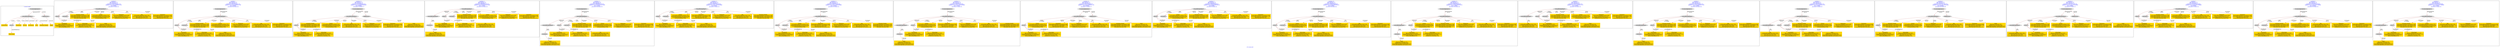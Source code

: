 digraph n0 {
fontcolor="blue"
remincross="true"
label="s22-s-moca.xml"
subgraph cluster_0 {
label="1-correct model"
n2[style="filled",color="white",fillcolor="lightgray",label="CulturalHeritageObject1"];
n3[shape="plaintext",style="filled",fillcolor="gold",label="creationDate"];
n4[style="filled",color="white",fillcolor="lightgray",label="Person1"];
n5[shape="plaintext",style="filled",fillcolor="gold",label="Dimensions"];
n6[shape="plaintext",style="filled",fillcolor="gold",label="Process"];
n7[shape="plaintext",style="filled",fillcolor="gold",label="Provenance"];
n8[shape="plaintext",style="filled",fillcolor="gold",label="title"];
n9[shape="plaintext",style="filled",fillcolor="gold",label="Assension_Number"];
n10[shape="plaintext",style="filled",fillcolor="gold",label="Artist_Name"];
n11[style="filled",color="white",fillcolor="lightgray",label="EuropeanaAggregation1"];
n12[style="filled",color="white",fillcolor="lightgray",label="WebResource1"];
n13[shape="plaintext",style="filled",fillcolor="gold",label="image"];
}
subgraph cluster_1 {
label="candidate 0\nlink coherence:1.0\nnode coherence:1.0\nconfidence:0.6262750498412126\nmapping score:0.6462583499470709\ncost:9.99998\n-precision:0.6-recall:0.55"
n15[style="filled",color="white",fillcolor="lightgray",label="CulturalHeritageObject1"];
n16[style="filled",color="white",fillcolor="lightgray",label="Person1"];
n17[style="filled",color="white",fillcolor="lightgray",label="Document1"];
n18[shape="plaintext",style="filled",fillcolor="gold",label="Assension_Number\n[CulturalHeritageObject,provenance,0.599]\n[CulturalHeritageObject,rightsHolder,0.282]\n[CulturalHeritageObject,description,0.061]\n[Document,classLink,0.058]"];
n19[shape="plaintext",style="filled",fillcolor="gold",label="image\n[Document,classLink,0.44]\n[WebResource,classLink,0.428]\n[CulturalHeritageObject,rightsHolder,0.077]\n[CulturalHeritageObject,provenance,0.055]"];
n20[shape="plaintext",style="filled",fillcolor="gold",label="Process\n[CulturalHeritageObject,medium,0.92]\n[CulturalHeritageObject,description,0.048]\n[CulturalHeritageObject,extent,0.023]\n[Concept,prefLabel,0.009]"];
n21[shape="plaintext",style="filled",fillcolor="gold",label="creationDate\n[Person,dateOfDeath,0.816]\n[CulturalHeritageObject,provenance,0.117]\n[CulturalHeritageObject,created,0.057]\n[Person,dateOfBirth,0.01]"];
n22[shape="plaintext",style="filled",fillcolor="gold",label="Artist_Name\n[Person,nameOfThePerson,0.407]\n[CulturalHeritageObject,provenance,0.321]\n[Document,classLink,0.169]\n[WebResource,classLink,0.102]"];
n23[shape="plaintext",style="filled",fillcolor="gold",label="Dimensions\n[CulturalHeritageObject,extent,0.938]\n[Person,nameOfThePerson,0.047]\n[CulturalHeritageObject,description,0.011]\n[WebResource,classLink,0.004]"];
n24[shape="plaintext",style="filled",fillcolor="gold",label="title\n[CulturalHeritageObject,title,0.334]\n[CulturalHeritageObject,description,0.304]\n[Document,classLink,0.203]\n[CulturalHeritageObject,provenance,0.158]"];
n25[shape="plaintext",style="filled",fillcolor="gold",label="Provenance\n[CulturalHeritageObject,provenance,0.556]\n[CulturalHeritageObject,rightsHolder,0.306]\n[Document,classLink,0.087]\n[CulturalHeritageObject,description,0.05]"];
}
subgraph cluster_2 {
label="candidate 1\nlink coherence:1.0\nnode coherence:1.0\nconfidence:0.6262750498412126\nmapping score:0.6462583499470709\ncost:10.99998\n-precision:0.64-recall:0.64"
n27[style="filled",color="white",fillcolor="lightgray",label="CulturalHeritageObject1"];
n28[style="filled",color="white",fillcolor="lightgray",label="Person1"];
n29[style="filled",color="white",fillcolor="lightgray",label="Document1"];
n30[style="filled",color="white",fillcolor="lightgray",label="EuropeanaAggregation1"];
n31[shape="plaintext",style="filled",fillcolor="gold",label="Assension_Number\n[CulturalHeritageObject,provenance,0.599]\n[CulturalHeritageObject,rightsHolder,0.282]\n[CulturalHeritageObject,description,0.061]\n[Document,classLink,0.058]"];
n32[shape="plaintext",style="filled",fillcolor="gold",label="image\n[Document,classLink,0.44]\n[WebResource,classLink,0.428]\n[CulturalHeritageObject,rightsHolder,0.077]\n[CulturalHeritageObject,provenance,0.055]"];
n33[shape="plaintext",style="filled",fillcolor="gold",label="Process\n[CulturalHeritageObject,medium,0.92]\n[CulturalHeritageObject,description,0.048]\n[CulturalHeritageObject,extent,0.023]\n[Concept,prefLabel,0.009]"];
n34[shape="plaintext",style="filled",fillcolor="gold",label="creationDate\n[Person,dateOfDeath,0.816]\n[CulturalHeritageObject,provenance,0.117]\n[CulturalHeritageObject,created,0.057]\n[Person,dateOfBirth,0.01]"];
n35[shape="plaintext",style="filled",fillcolor="gold",label="Artist_Name\n[Person,nameOfThePerson,0.407]\n[CulturalHeritageObject,provenance,0.321]\n[Document,classLink,0.169]\n[WebResource,classLink,0.102]"];
n36[shape="plaintext",style="filled",fillcolor="gold",label="Dimensions\n[CulturalHeritageObject,extent,0.938]\n[Person,nameOfThePerson,0.047]\n[CulturalHeritageObject,description,0.011]\n[WebResource,classLink,0.004]"];
n37[shape="plaintext",style="filled",fillcolor="gold",label="title\n[CulturalHeritageObject,title,0.334]\n[CulturalHeritageObject,description,0.304]\n[Document,classLink,0.203]\n[CulturalHeritageObject,provenance,0.158]"];
n38[shape="plaintext",style="filled",fillcolor="gold",label="Provenance\n[CulturalHeritageObject,provenance,0.556]\n[CulturalHeritageObject,rightsHolder,0.306]\n[Document,classLink,0.087]\n[CulturalHeritageObject,description,0.05]"];
}
subgraph cluster_3 {
label="candidate 10\nlink coherence:1.0\nnode coherence:1.0\nconfidence:0.6210296359525762\nmapping score:0.6445098786508587\ncost:10.99998\n-precision:0.73-recall:0.73"
n40[style="filled",color="white",fillcolor="lightgray",label="CulturalHeritageObject1"];
n41[style="filled",color="white",fillcolor="lightgray",label="Person1"];
n42[style="filled",color="white",fillcolor="lightgray",label="EuropeanaAggregation1"];
n43[style="filled",color="white",fillcolor="lightgray",label="WebResource1"];
n44[shape="plaintext",style="filled",fillcolor="gold",label="Assension_Number\n[CulturalHeritageObject,provenance,0.599]\n[CulturalHeritageObject,rightsHolder,0.282]\n[CulturalHeritageObject,description,0.061]\n[Document,classLink,0.058]"];
n45[shape="plaintext",style="filled",fillcolor="gold",label="Process\n[CulturalHeritageObject,medium,0.92]\n[CulturalHeritageObject,description,0.048]\n[CulturalHeritageObject,extent,0.023]\n[Concept,prefLabel,0.009]"];
n46[shape="plaintext",style="filled",fillcolor="gold",label="image\n[Document,classLink,0.44]\n[WebResource,classLink,0.428]\n[CulturalHeritageObject,rightsHolder,0.077]\n[CulturalHeritageObject,provenance,0.055]"];
n47[shape="plaintext",style="filled",fillcolor="gold",label="creationDate\n[Person,dateOfDeath,0.816]\n[CulturalHeritageObject,provenance,0.117]\n[CulturalHeritageObject,created,0.057]\n[Person,dateOfBirth,0.01]"];
n48[shape="plaintext",style="filled",fillcolor="gold",label="Artist_Name\n[Person,nameOfThePerson,0.407]\n[CulturalHeritageObject,provenance,0.321]\n[Document,classLink,0.169]\n[WebResource,classLink,0.102]"];
n49[shape="plaintext",style="filled",fillcolor="gold",label="title\n[CulturalHeritageObject,title,0.334]\n[CulturalHeritageObject,description,0.304]\n[Document,classLink,0.203]\n[CulturalHeritageObject,provenance,0.158]"];
n50[shape="plaintext",style="filled",fillcolor="gold",label="Dimensions\n[CulturalHeritageObject,extent,0.938]\n[Person,nameOfThePerson,0.047]\n[CulturalHeritageObject,description,0.011]\n[WebResource,classLink,0.004]"];
n51[shape="plaintext",style="filled",fillcolor="gold",label="Provenance\n[CulturalHeritageObject,provenance,0.556]\n[CulturalHeritageObject,rightsHolder,0.306]\n[Document,classLink,0.087]\n[CulturalHeritageObject,description,0.05]"];
}
subgraph cluster_4 {
label="candidate 11\nlink coherence:1.0\nnode coherence:1.0\nconfidence:0.6099289610729178\nmapping score:0.6199763203576393\ncost:11.99998\n-precision:0.42-recall:0.45"
n53[style="filled",color="white",fillcolor="lightgray",label="CulturalHeritageObject1"];
n54[style="filled",color="white",fillcolor="lightgray",label="CulturalHeritageObject2"];
n55[style="filled",color="white",fillcolor="lightgray",label="Person1"];
n56[style="filled",color="white",fillcolor="lightgray",label="Document1"];
n57[style="filled",color="white",fillcolor="lightgray",label="Document2"];
n58[shape="plaintext",style="filled",fillcolor="gold",label="Assension_Number\n[CulturalHeritageObject,provenance,0.599]\n[CulturalHeritageObject,rightsHolder,0.282]\n[CulturalHeritageObject,description,0.061]\n[Document,classLink,0.058]"];
n59[shape="plaintext",style="filled",fillcolor="gold",label="title\n[CulturalHeritageObject,title,0.334]\n[CulturalHeritageObject,description,0.304]\n[Document,classLink,0.203]\n[CulturalHeritageObject,provenance,0.158]"];
n60[shape="plaintext",style="filled",fillcolor="gold",label="Process\n[CulturalHeritageObject,medium,0.92]\n[CulturalHeritageObject,description,0.048]\n[CulturalHeritageObject,extent,0.023]\n[Concept,prefLabel,0.009]"];
n61[shape="plaintext",style="filled",fillcolor="gold",label="creationDate\n[Person,dateOfDeath,0.816]\n[CulturalHeritageObject,provenance,0.117]\n[CulturalHeritageObject,created,0.057]\n[Person,dateOfBirth,0.01]"];
n62[shape="plaintext",style="filled",fillcolor="gold",label="Artist_Name\n[Person,nameOfThePerson,0.407]\n[CulturalHeritageObject,provenance,0.321]\n[Document,classLink,0.169]\n[WebResource,classLink,0.102]"];
n63[shape="plaintext",style="filled",fillcolor="gold",label="Dimensions\n[CulturalHeritageObject,extent,0.938]\n[Person,nameOfThePerson,0.047]\n[CulturalHeritageObject,description,0.011]\n[WebResource,classLink,0.004]"];
n64[shape="plaintext",style="filled",fillcolor="gold",label="image\n[Document,classLink,0.44]\n[WebResource,classLink,0.428]\n[CulturalHeritageObject,rightsHolder,0.077]\n[CulturalHeritageObject,provenance,0.055]"];
n65[shape="plaintext",style="filled",fillcolor="gold",label="Provenance\n[CulturalHeritageObject,provenance,0.556]\n[CulturalHeritageObject,rightsHolder,0.306]\n[Document,classLink,0.087]\n[CulturalHeritageObject,description,0.05]"];
}
subgraph cluster_5 {
label="candidate 12\nlink coherence:1.0\nnode coherence:1.0\nconfidence:0.6099289610729178\nmapping score:0.6199763203576393\ncost:12.99998\n-precision:0.46-recall:0.55"
n67[style="filled",color="white",fillcolor="lightgray",label="CulturalHeritageObject1"];
n68[style="filled",color="white",fillcolor="lightgray",label="CulturalHeritageObject2"];
n69[style="filled",color="white",fillcolor="lightgray",label="Person1"];
n70[style="filled",color="white",fillcolor="lightgray",label="Document1"];
n71[style="filled",color="white",fillcolor="lightgray",label="Document2"];
n72[style="filled",color="white",fillcolor="lightgray",label="EuropeanaAggregation1"];
n73[shape="plaintext",style="filled",fillcolor="gold",label="Assension_Number\n[CulturalHeritageObject,provenance,0.599]\n[CulturalHeritageObject,rightsHolder,0.282]\n[CulturalHeritageObject,description,0.061]\n[Document,classLink,0.058]"];
n74[shape="plaintext",style="filled",fillcolor="gold",label="title\n[CulturalHeritageObject,title,0.334]\n[CulturalHeritageObject,description,0.304]\n[Document,classLink,0.203]\n[CulturalHeritageObject,provenance,0.158]"];
n75[shape="plaintext",style="filled",fillcolor="gold",label="Process\n[CulturalHeritageObject,medium,0.92]\n[CulturalHeritageObject,description,0.048]\n[CulturalHeritageObject,extent,0.023]\n[Concept,prefLabel,0.009]"];
n76[shape="plaintext",style="filled",fillcolor="gold",label="creationDate\n[Person,dateOfDeath,0.816]\n[CulturalHeritageObject,provenance,0.117]\n[CulturalHeritageObject,created,0.057]\n[Person,dateOfBirth,0.01]"];
n77[shape="plaintext",style="filled",fillcolor="gold",label="Artist_Name\n[Person,nameOfThePerson,0.407]\n[CulturalHeritageObject,provenance,0.321]\n[Document,classLink,0.169]\n[WebResource,classLink,0.102]"];
n78[shape="plaintext",style="filled",fillcolor="gold",label="Dimensions\n[CulturalHeritageObject,extent,0.938]\n[Person,nameOfThePerson,0.047]\n[CulturalHeritageObject,description,0.011]\n[WebResource,classLink,0.004]"];
n79[shape="plaintext",style="filled",fillcolor="gold",label="image\n[Document,classLink,0.44]\n[WebResource,classLink,0.428]\n[CulturalHeritageObject,rightsHolder,0.077]\n[CulturalHeritageObject,provenance,0.055]"];
n80[shape="plaintext",style="filled",fillcolor="gold",label="Provenance\n[CulturalHeritageObject,provenance,0.556]\n[CulturalHeritageObject,rightsHolder,0.306]\n[Document,classLink,0.087]\n[CulturalHeritageObject,description,0.05]"];
}
subgraph cluster_6 {
label="candidate 13\nlink coherence:1.0\nnode coherence:1.0\nconfidence:0.563037961937961\nmapping score:0.6251793206459869\ncost:9.99998\n-precision:0.5-recall:0.45"
n82[style="filled",color="white",fillcolor="lightgray",label="CulturalHeritageObject1"];
n83[style="filled",color="white",fillcolor="lightgray",label="Person1"];
n84[style="filled",color="white",fillcolor="lightgray",label="Document1"];
n85[shape="plaintext",style="filled",fillcolor="gold",label="image\n[Document,classLink,0.44]\n[WebResource,classLink,0.428]\n[CulturalHeritageObject,rightsHolder,0.077]\n[CulturalHeritageObject,provenance,0.055]"];
n86[shape="plaintext",style="filled",fillcolor="gold",label="Process\n[CulturalHeritageObject,medium,0.92]\n[CulturalHeritageObject,description,0.048]\n[CulturalHeritageObject,extent,0.023]\n[Concept,prefLabel,0.009]"];
n87[shape="plaintext",style="filled",fillcolor="gold",label="creationDate\n[Person,dateOfDeath,0.816]\n[CulturalHeritageObject,provenance,0.117]\n[CulturalHeritageObject,created,0.057]\n[Person,dateOfBirth,0.01]"];
n88[shape="plaintext",style="filled",fillcolor="gold",label="Artist_Name\n[Person,nameOfThePerson,0.407]\n[CulturalHeritageObject,provenance,0.321]\n[Document,classLink,0.169]\n[WebResource,classLink,0.102]"];
n89[shape="plaintext",style="filled",fillcolor="gold",label="Provenance\n[CulturalHeritageObject,provenance,0.556]\n[CulturalHeritageObject,rightsHolder,0.306]\n[Document,classLink,0.087]\n[CulturalHeritageObject,description,0.05]"];
n90[shape="plaintext",style="filled",fillcolor="gold",label="Dimensions\n[CulturalHeritageObject,extent,0.938]\n[Person,nameOfThePerson,0.047]\n[CulturalHeritageObject,description,0.011]\n[WebResource,classLink,0.004]"];
n91[shape="plaintext",style="filled",fillcolor="gold",label="title\n[CulturalHeritageObject,title,0.334]\n[CulturalHeritageObject,description,0.304]\n[Document,classLink,0.203]\n[CulturalHeritageObject,provenance,0.158]"];
n92[shape="plaintext",style="filled",fillcolor="gold",label="Assension_Number\n[CulturalHeritageObject,provenance,0.599]\n[CulturalHeritageObject,rightsHolder,0.282]\n[CulturalHeritageObject,description,0.061]\n[Document,classLink,0.058]"];
}
subgraph cluster_7 {
label="candidate 14\nlink coherence:1.0\nnode coherence:1.0\nconfidence:0.563037961937961\nmapping score:0.6251793206459869\ncost:10.99998\n-precision:0.55-recall:0.55"
n94[style="filled",color="white",fillcolor="lightgray",label="CulturalHeritageObject1"];
n95[style="filled",color="white",fillcolor="lightgray",label="Person1"];
n96[style="filled",color="white",fillcolor="lightgray",label="Document1"];
n97[style="filled",color="white",fillcolor="lightgray",label="EuropeanaAggregation1"];
n98[shape="plaintext",style="filled",fillcolor="gold",label="image\n[Document,classLink,0.44]\n[WebResource,classLink,0.428]\n[CulturalHeritageObject,rightsHolder,0.077]\n[CulturalHeritageObject,provenance,0.055]"];
n99[shape="plaintext",style="filled",fillcolor="gold",label="Process\n[CulturalHeritageObject,medium,0.92]\n[CulturalHeritageObject,description,0.048]\n[CulturalHeritageObject,extent,0.023]\n[Concept,prefLabel,0.009]"];
n100[shape="plaintext",style="filled",fillcolor="gold",label="creationDate\n[Person,dateOfDeath,0.816]\n[CulturalHeritageObject,provenance,0.117]\n[CulturalHeritageObject,created,0.057]\n[Person,dateOfBirth,0.01]"];
n101[shape="plaintext",style="filled",fillcolor="gold",label="Artist_Name\n[Person,nameOfThePerson,0.407]\n[CulturalHeritageObject,provenance,0.321]\n[Document,classLink,0.169]\n[WebResource,classLink,0.102]"];
n102[shape="plaintext",style="filled",fillcolor="gold",label="Provenance\n[CulturalHeritageObject,provenance,0.556]\n[CulturalHeritageObject,rightsHolder,0.306]\n[Document,classLink,0.087]\n[CulturalHeritageObject,description,0.05]"];
n103[shape="plaintext",style="filled",fillcolor="gold",label="Dimensions\n[CulturalHeritageObject,extent,0.938]\n[Person,nameOfThePerson,0.047]\n[CulturalHeritageObject,description,0.011]\n[WebResource,classLink,0.004]"];
n104[shape="plaintext",style="filled",fillcolor="gold",label="title\n[CulturalHeritageObject,title,0.334]\n[CulturalHeritageObject,description,0.304]\n[Document,classLink,0.203]\n[CulturalHeritageObject,provenance,0.158]"];
n105[shape="plaintext",style="filled",fillcolor="gold",label="Assension_Number\n[CulturalHeritageObject,provenance,0.599]\n[CulturalHeritageObject,rightsHolder,0.282]\n[CulturalHeritageObject,description,0.061]\n[Document,classLink,0.058]"];
}
subgraph cluster_8 {
label="candidate 15\nlink coherence:1.0\nnode coherence:1.0\nconfidence:0.563037961937961\nmapping score:0.6251793206459869\ncost:11.99998\n-precision:0.5-recall:0.55"
n107[style="filled",color="white",fillcolor="lightgray",label="CulturalHeritageObject1"];
n108[style="filled",color="white",fillcolor="lightgray",label="CulturalHeritageObject2"];
n109[style="filled",color="white",fillcolor="lightgray",label="Person1"];
n110[style="filled",color="white",fillcolor="lightgray",label="Document2"];
n111[style="filled",color="white",fillcolor="lightgray",label="EuropeanaAggregation1"];
n112[shape="plaintext",style="filled",fillcolor="gold",label="Process\n[CulturalHeritageObject,medium,0.92]\n[CulturalHeritageObject,description,0.048]\n[CulturalHeritageObject,extent,0.023]\n[Concept,prefLabel,0.009]"];
n113[shape="plaintext",style="filled",fillcolor="gold",label="creationDate\n[Person,dateOfDeath,0.816]\n[CulturalHeritageObject,provenance,0.117]\n[CulturalHeritageObject,created,0.057]\n[Person,dateOfBirth,0.01]"];
n114[shape="plaintext",style="filled",fillcolor="gold",label="Artist_Name\n[Person,nameOfThePerson,0.407]\n[CulturalHeritageObject,provenance,0.321]\n[Document,classLink,0.169]\n[WebResource,classLink,0.102]"];
n115[shape="plaintext",style="filled",fillcolor="gold",label="Provenance\n[CulturalHeritageObject,provenance,0.556]\n[CulturalHeritageObject,rightsHolder,0.306]\n[Document,classLink,0.087]\n[CulturalHeritageObject,description,0.05]"];
n116[shape="plaintext",style="filled",fillcolor="gold",label="Dimensions\n[CulturalHeritageObject,extent,0.938]\n[Person,nameOfThePerson,0.047]\n[CulturalHeritageObject,description,0.011]\n[WebResource,classLink,0.004]"];
n117[shape="plaintext",style="filled",fillcolor="gold",label="title\n[CulturalHeritageObject,title,0.334]\n[CulturalHeritageObject,description,0.304]\n[Document,classLink,0.203]\n[CulturalHeritageObject,provenance,0.158]"];
n118[shape="plaintext",style="filled",fillcolor="gold",label="image\n[Document,classLink,0.44]\n[WebResource,classLink,0.428]\n[CulturalHeritageObject,rightsHolder,0.077]\n[CulturalHeritageObject,provenance,0.055]"];
n119[shape="plaintext",style="filled",fillcolor="gold",label="Assension_Number\n[CulturalHeritageObject,provenance,0.599]\n[CulturalHeritageObject,rightsHolder,0.282]\n[CulturalHeritageObject,description,0.061]\n[Document,classLink,0.058]"];
}
subgraph cluster_9 {
label="candidate 16\nlink coherence:1.0\nnode coherence:1.0\nconfidence:0.5615372896565277\nmapping score:0.6246790965521759\ncost:10.99998\n-precision:0.73-recall:0.73"
n121[style="filled",color="white",fillcolor="lightgray",label="CulturalHeritageObject1"];
n122[style="filled",color="white",fillcolor="lightgray",label="Person1"];
n123[style="filled",color="white",fillcolor="lightgray",label="EuropeanaAggregation1"];
n124[style="filled",color="white",fillcolor="lightgray",label="WebResource1"];
n125[shape="plaintext",style="filled",fillcolor="gold",label="Process\n[CulturalHeritageObject,medium,0.92]\n[CulturalHeritageObject,description,0.048]\n[CulturalHeritageObject,extent,0.023]\n[Concept,prefLabel,0.009]"];
n126[shape="plaintext",style="filled",fillcolor="gold",label="image\n[Document,classLink,0.44]\n[WebResource,classLink,0.428]\n[CulturalHeritageObject,rightsHolder,0.077]\n[CulturalHeritageObject,provenance,0.055]"];
n127[shape="plaintext",style="filled",fillcolor="gold",label="creationDate\n[Person,dateOfDeath,0.816]\n[CulturalHeritageObject,provenance,0.117]\n[CulturalHeritageObject,created,0.057]\n[Person,dateOfBirth,0.01]"];
n128[shape="plaintext",style="filled",fillcolor="gold",label="Artist_Name\n[Person,nameOfThePerson,0.407]\n[CulturalHeritageObject,provenance,0.321]\n[Document,classLink,0.169]\n[WebResource,classLink,0.102]"];
n129[shape="plaintext",style="filled",fillcolor="gold",label="Provenance\n[CulturalHeritageObject,provenance,0.556]\n[CulturalHeritageObject,rightsHolder,0.306]\n[Document,classLink,0.087]\n[CulturalHeritageObject,description,0.05]"];
n130[shape="plaintext",style="filled",fillcolor="gold",label="Dimensions\n[CulturalHeritageObject,extent,0.938]\n[Person,nameOfThePerson,0.047]\n[CulturalHeritageObject,description,0.011]\n[WebResource,classLink,0.004]"];
n131[shape="plaintext",style="filled",fillcolor="gold",label="title\n[CulturalHeritageObject,title,0.334]\n[CulturalHeritageObject,description,0.304]\n[Document,classLink,0.203]\n[CulturalHeritageObject,provenance,0.158]"];
n132[shape="plaintext",style="filled",fillcolor="gold",label="Assension_Number\n[CulturalHeritageObject,provenance,0.599]\n[CulturalHeritageObject,rightsHolder,0.282]\n[CulturalHeritageObject,description,0.061]\n[Document,classLink,0.058]"];
}
subgraph cluster_10 {
label="candidate 17\nlink coherence:1.0\nnode coherence:1.0\nconfidence:0.559026588390442\nmapping score:0.6238421961301474\ncost:9.99998\n-precision:0.6-recall:0.55"
n134[style="filled",color="white",fillcolor="lightgray",label="CulturalHeritageObject1"];
n135[style="filled",color="white",fillcolor="lightgray",label="Person1"];
n136[style="filled",color="white",fillcolor="lightgray",label="Document1"];
n137[shape="plaintext",style="filled",fillcolor="gold",label="image\n[Document,classLink,0.44]\n[WebResource,classLink,0.428]\n[CulturalHeritageObject,rightsHolder,0.077]\n[CulturalHeritageObject,provenance,0.055]"];
n138[shape="plaintext",style="filled",fillcolor="gold",label="Process\n[CulturalHeritageObject,medium,0.92]\n[CulturalHeritageObject,description,0.048]\n[CulturalHeritageObject,extent,0.023]\n[Concept,prefLabel,0.009]"];
n139[shape="plaintext",style="filled",fillcolor="gold",label="creationDate\n[Person,dateOfDeath,0.816]\n[CulturalHeritageObject,provenance,0.117]\n[CulturalHeritageObject,created,0.057]\n[Person,dateOfBirth,0.01]"];
n140[shape="plaintext",style="filled",fillcolor="gold",label="Artist_Name\n[Person,nameOfThePerson,0.407]\n[CulturalHeritageObject,provenance,0.321]\n[Document,classLink,0.169]\n[WebResource,classLink,0.102]"];
n141[shape="plaintext",style="filled",fillcolor="gold",label="Assension_Number\n[CulturalHeritageObject,provenance,0.599]\n[CulturalHeritageObject,rightsHolder,0.282]\n[CulturalHeritageObject,description,0.061]\n[Document,classLink,0.058]"];
n142[shape="plaintext",style="filled",fillcolor="gold",label="Dimensions\n[CulturalHeritageObject,extent,0.938]\n[Person,nameOfThePerson,0.047]\n[CulturalHeritageObject,description,0.011]\n[WebResource,classLink,0.004]"];
n143[shape="plaintext",style="filled",fillcolor="gold",label="title\n[CulturalHeritageObject,title,0.334]\n[CulturalHeritageObject,description,0.304]\n[Document,classLink,0.203]\n[CulturalHeritageObject,provenance,0.158]"];
n144[shape="plaintext",style="filled",fillcolor="gold",label="Provenance\n[CulturalHeritageObject,provenance,0.556]\n[CulturalHeritageObject,rightsHolder,0.306]\n[Document,classLink,0.087]\n[CulturalHeritageObject,description,0.05]"];
}
subgraph cluster_11 {
label="candidate 18\nlink coherence:1.0\nnode coherence:1.0\nconfidence:0.559026588390442\nmapping score:0.6238421961301474\ncost:10.99998\n-precision:0.64-recall:0.64"
n146[style="filled",color="white",fillcolor="lightgray",label="CulturalHeritageObject1"];
n147[style="filled",color="white",fillcolor="lightgray",label="Person1"];
n148[style="filled",color="white",fillcolor="lightgray",label="Document1"];
n149[style="filled",color="white",fillcolor="lightgray",label="EuropeanaAggregation1"];
n150[shape="plaintext",style="filled",fillcolor="gold",label="image\n[Document,classLink,0.44]\n[WebResource,classLink,0.428]\n[CulturalHeritageObject,rightsHolder,0.077]\n[CulturalHeritageObject,provenance,0.055]"];
n151[shape="plaintext",style="filled",fillcolor="gold",label="Process\n[CulturalHeritageObject,medium,0.92]\n[CulturalHeritageObject,description,0.048]\n[CulturalHeritageObject,extent,0.023]\n[Concept,prefLabel,0.009]"];
n152[shape="plaintext",style="filled",fillcolor="gold",label="creationDate\n[Person,dateOfDeath,0.816]\n[CulturalHeritageObject,provenance,0.117]\n[CulturalHeritageObject,created,0.057]\n[Person,dateOfBirth,0.01]"];
n153[shape="plaintext",style="filled",fillcolor="gold",label="Artist_Name\n[Person,nameOfThePerson,0.407]\n[CulturalHeritageObject,provenance,0.321]\n[Document,classLink,0.169]\n[WebResource,classLink,0.102]"];
n154[shape="plaintext",style="filled",fillcolor="gold",label="Assension_Number\n[CulturalHeritageObject,provenance,0.599]\n[CulturalHeritageObject,rightsHolder,0.282]\n[CulturalHeritageObject,description,0.061]\n[Document,classLink,0.058]"];
n155[shape="plaintext",style="filled",fillcolor="gold",label="Dimensions\n[CulturalHeritageObject,extent,0.938]\n[Person,nameOfThePerson,0.047]\n[CulturalHeritageObject,description,0.011]\n[WebResource,classLink,0.004]"];
n156[shape="plaintext",style="filled",fillcolor="gold",label="title\n[CulturalHeritageObject,title,0.334]\n[CulturalHeritageObject,description,0.304]\n[Document,classLink,0.203]\n[CulturalHeritageObject,provenance,0.158]"];
n157[shape="plaintext",style="filled",fillcolor="gold",label="Provenance\n[CulturalHeritageObject,provenance,0.556]\n[CulturalHeritageObject,rightsHolder,0.306]\n[Document,classLink,0.087]\n[CulturalHeritageObject,description,0.05]"];
}
subgraph cluster_12 {
label="candidate 19\nlink coherence:1.0\nnode coherence:1.0\nconfidence:0.559026588390442\nmapping score:0.6238421961301474\ncost:11.99998\n-precision:0.58-recall:0.64"
n159[style="filled",color="white",fillcolor="lightgray",label="CulturalHeritageObject1"];
n160[style="filled",color="white",fillcolor="lightgray",label="CulturalHeritageObject2"];
n161[style="filled",color="white",fillcolor="lightgray",label="Person1"];
n162[style="filled",color="white",fillcolor="lightgray",label="Document2"];
n163[style="filled",color="white",fillcolor="lightgray",label="EuropeanaAggregation1"];
n164[shape="plaintext",style="filled",fillcolor="gold",label="Process\n[CulturalHeritageObject,medium,0.92]\n[CulturalHeritageObject,description,0.048]\n[CulturalHeritageObject,extent,0.023]\n[Concept,prefLabel,0.009]"];
n165[shape="plaintext",style="filled",fillcolor="gold",label="creationDate\n[Person,dateOfDeath,0.816]\n[CulturalHeritageObject,provenance,0.117]\n[CulturalHeritageObject,created,0.057]\n[Person,dateOfBirth,0.01]"];
n166[shape="plaintext",style="filled",fillcolor="gold",label="Artist_Name\n[Person,nameOfThePerson,0.407]\n[CulturalHeritageObject,provenance,0.321]\n[Document,classLink,0.169]\n[WebResource,classLink,0.102]"];
n167[shape="plaintext",style="filled",fillcolor="gold",label="Assension_Number\n[CulturalHeritageObject,provenance,0.599]\n[CulturalHeritageObject,rightsHolder,0.282]\n[CulturalHeritageObject,description,0.061]\n[Document,classLink,0.058]"];
n168[shape="plaintext",style="filled",fillcolor="gold",label="Dimensions\n[CulturalHeritageObject,extent,0.938]\n[Person,nameOfThePerson,0.047]\n[CulturalHeritageObject,description,0.011]\n[WebResource,classLink,0.004]"];
n169[shape="plaintext",style="filled",fillcolor="gold",label="title\n[CulturalHeritageObject,title,0.334]\n[CulturalHeritageObject,description,0.304]\n[Document,classLink,0.203]\n[CulturalHeritageObject,provenance,0.158]"];
n170[shape="plaintext",style="filled",fillcolor="gold",label="image\n[Document,classLink,0.44]\n[WebResource,classLink,0.428]\n[CulturalHeritageObject,rightsHolder,0.077]\n[CulturalHeritageObject,provenance,0.055]"];
n171[shape="plaintext",style="filled",fillcolor="gold",label="Provenance\n[CulturalHeritageObject,provenance,0.556]\n[CulturalHeritageObject,rightsHolder,0.306]\n[Document,classLink,0.087]\n[CulturalHeritageObject,description,0.05]"];
}
subgraph cluster_13 {
label="candidate 2\nlink coherence:1.0\nnode coherence:1.0\nconfidence:0.6262750498412126\nmapping score:0.6254250166137375\ncost:10.99998\n-precision:0.45-recall:0.45"
n173[style="filled",color="white",fillcolor="lightgray",label="CulturalHeritageObject1"];
n174[style="filled",color="white",fillcolor="lightgray",label="CulturalHeritageObject2"];
n175[style="filled",color="white",fillcolor="lightgray",label="Person1"];
n176[style="filled",color="white",fillcolor="lightgray",label="Document1"];
n177[shape="plaintext",style="filled",fillcolor="gold",label="Assension_Number\n[CulturalHeritageObject,provenance,0.599]\n[CulturalHeritageObject,rightsHolder,0.282]\n[CulturalHeritageObject,description,0.061]\n[Document,classLink,0.058]"];
n178[shape="plaintext",style="filled",fillcolor="gold",label="image\n[Document,classLink,0.44]\n[WebResource,classLink,0.428]\n[CulturalHeritageObject,rightsHolder,0.077]\n[CulturalHeritageObject,provenance,0.055]"];
n179[shape="plaintext",style="filled",fillcolor="gold",label="Process\n[CulturalHeritageObject,medium,0.92]\n[CulturalHeritageObject,description,0.048]\n[CulturalHeritageObject,extent,0.023]\n[Concept,prefLabel,0.009]"];
n180[shape="plaintext",style="filled",fillcolor="gold",label="creationDate\n[Person,dateOfDeath,0.816]\n[CulturalHeritageObject,provenance,0.117]\n[CulturalHeritageObject,created,0.057]\n[Person,dateOfBirth,0.01]"];
n181[shape="plaintext",style="filled",fillcolor="gold",label="Artist_Name\n[Person,nameOfThePerson,0.407]\n[CulturalHeritageObject,provenance,0.321]\n[Document,classLink,0.169]\n[WebResource,classLink,0.102]"];
n182[shape="plaintext",style="filled",fillcolor="gold",label="Dimensions\n[CulturalHeritageObject,extent,0.938]\n[Person,nameOfThePerson,0.047]\n[CulturalHeritageObject,description,0.011]\n[WebResource,classLink,0.004]"];
n183[shape="plaintext",style="filled",fillcolor="gold",label="Provenance\n[CulturalHeritageObject,provenance,0.556]\n[CulturalHeritageObject,rightsHolder,0.306]\n[Document,classLink,0.087]\n[CulturalHeritageObject,description,0.05]"];
n184[shape="plaintext",style="filled",fillcolor="gold",label="title\n[CulturalHeritageObject,title,0.334]\n[CulturalHeritageObject,description,0.304]\n[Document,classLink,0.203]\n[CulturalHeritageObject,provenance,0.158]"];
}
subgraph cluster_14 {
label="candidate 3\nlink coherence:1.0\nnode coherence:1.0\nconfidence:0.6262750498412126\nmapping score:0.6462583499470709\ncost:11.99998\n-precision:0.58-recall:0.64"
n186[style="filled",color="white",fillcolor="lightgray",label="CulturalHeritageObject1"];
n187[style="filled",color="white",fillcolor="lightgray",label="CulturalHeritageObject2"];
n188[style="filled",color="white",fillcolor="lightgray",label="Person1"];
n189[style="filled",color="white",fillcolor="lightgray",label="Document2"];
n190[style="filled",color="white",fillcolor="lightgray",label="EuropeanaAggregation1"];
n191[shape="plaintext",style="filled",fillcolor="gold",label="Assension_Number\n[CulturalHeritageObject,provenance,0.599]\n[CulturalHeritageObject,rightsHolder,0.282]\n[CulturalHeritageObject,description,0.061]\n[Document,classLink,0.058]"];
n192[shape="plaintext",style="filled",fillcolor="gold",label="Process\n[CulturalHeritageObject,medium,0.92]\n[CulturalHeritageObject,description,0.048]\n[CulturalHeritageObject,extent,0.023]\n[Concept,prefLabel,0.009]"];
n193[shape="plaintext",style="filled",fillcolor="gold",label="creationDate\n[Person,dateOfDeath,0.816]\n[CulturalHeritageObject,provenance,0.117]\n[CulturalHeritageObject,created,0.057]\n[Person,dateOfBirth,0.01]"];
n194[shape="plaintext",style="filled",fillcolor="gold",label="Artist_Name\n[Person,nameOfThePerson,0.407]\n[CulturalHeritageObject,provenance,0.321]\n[Document,classLink,0.169]\n[WebResource,classLink,0.102]"];
n195[shape="plaintext",style="filled",fillcolor="gold",label="Dimensions\n[CulturalHeritageObject,extent,0.938]\n[Person,nameOfThePerson,0.047]\n[CulturalHeritageObject,description,0.011]\n[WebResource,classLink,0.004]"];
n196[shape="plaintext",style="filled",fillcolor="gold",label="title\n[CulturalHeritageObject,title,0.334]\n[CulturalHeritageObject,description,0.304]\n[Document,classLink,0.203]\n[CulturalHeritageObject,provenance,0.158]"];
n197[shape="plaintext",style="filled",fillcolor="gold",label="image\n[Document,classLink,0.44]\n[WebResource,classLink,0.428]\n[CulturalHeritageObject,rightsHolder,0.077]\n[CulturalHeritageObject,provenance,0.055]"];
n198[shape="plaintext",style="filled",fillcolor="gold",label="Provenance\n[CulturalHeritageObject,provenance,0.556]\n[CulturalHeritageObject,rightsHolder,0.306]\n[Document,classLink,0.087]\n[CulturalHeritageObject,description,0.05]"];
}
subgraph cluster_15 {
label="candidate 4\nlink coherence:1.0\nnode coherence:1.0\nconfidence:0.6262750498412126\nmapping score:0.6254250166137375\ncost:11.99998\n-precision:0.5-recall:0.55"
n200[style="filled",color="white",fillcolor="lightgray",label="CulturalHeritageObject1"];
n201[style="filled",color="white",fillcolor="lightgray",label="CulturalHeritageObject2"];
n202[style="filled",color="white",fillcolor="lightgray",label="Person1"];
n203[style="filled",color="white",fillcolor="lightgray",label="Document1"];
n204[style="filled",color="white",fillcolor="lightgray",label="EuropeanaAggregation1"];
n205[shape="plaintext",style="filled",fillcolor="gold",label="Assension_Number\n[CulturalHeritageObject,provenance,0.599]\n[CulturalHeritageObject,rightsHolder,0.282]\n[CulturalHeritageObject,description,0.061]\n[Document,classLink,0.058]"];
n206[shape="plaintext",style="filled",fillcolor="gold",label="image\n[Document,classLink,0.44]\n[WebResource,classLink,0.428]\n[CulturalHeritageObject,rightsHolder,0.077]\n[CulturalHeritageObject,provenance,0.055]"];
n207[shape="plaintext",style="filled",fillcolor="gold",label="Process\n[CulturalHeritageObject,medium,0.92]\n[CulturalHeritageObject,description,0.048]\n[CulturalHeritageObject,extent,0.023]\n[Concept,prefLabel,0.009]"];
n208[shape="plaintext",style="filled",fillcolor="gold",label="creationDate\n[Person,dateOfDeath,0.816]\n[CulturalHeritageObject,provenance,0.117]\n[CulturalHeritageObject,created,0.057]\n[Person,dateOfBirth,0.01]"];
n209[shape="plaintext",style="filled",fillcolor="gold",label="Artist_Name\n[Person,nameOfThePerson,0.407]\n[CulturalHeritageObject,provenance,0.321]\n[Document,classLink,0.169]\n[WebResource,classLink,0.102]"];
n210[shape="plaintext",style="filled",fillcolor="gold",label="Dimensions\n[CulturalHeritageObject,extent,0.938]\n[Person,nameOfThePerson,0.047]\n[CulturalHeritageObject,description,0.011]\n[WebResource,classLink,0.004]"];
n211[shape="plaintext",style="filled",fillcolor="gold",label="Provenance\n[CulturalHeritageObject,provenance,0.556]\n[CulturalHeritageObject,rightsHolder,0.306]\n[Document,classLink,0.087]\n[CulturalHeritageObject,description,0.05]"];
n212[shape="plaintext",style="filled",fillcolor="gold",label="title\n[CulturalHeritageObject,title,0.334]\n[CulturalHeritageObject,description,0.304]\n[Document,classLink,0.203]\n[CulturalHeritageObject,provenance,0.158]"];
}
subgraph cluster_16 {
label="candidate 5\nlink coherence:1.0\nnode coherence:1.0\nconfidence:0.6247743775597794\nmapping score:0.6457581258532598\ncost:10.99998\n-precision:0.82-recall:0.82"
n214[style="filled",color="white",fillcolor="lightgray",label="CulturalHeritageObject1"];
n215[style="filled",color="white",fillcolor="lightgray",label="Person1"];
n216[style="filled",color="white",fillcolor="lightgray",label="EuropeanaAggregation1"];
n217[style="filled",color="white",fillcolor="lightgray",label="WebResource1"];
n218[shape="plaintext",style="filled",fillcolor="gold",label="Assension_Number\n[CulturalHeritageObject,provenance,0.599]\n[CulturalHeritageObject,rightsHolder,0.282]\n[CulturalHeritageObject,description,0.061]\n[Document,classLink,0.058]"];
n219[shape="plaintext",style="filled",fillcolor="gold",label="Process\n[CulturalHeritageObject,medium,0.92]\n[CulturalHeritageObject,description,0.048]\n[CulturalHeritageObject,extent,0.023]\n[Concept,prefLabel,0.009]"];
n220[shape="plaintext",style="filled",fillcolor="gold",label="image\n[Document,classLink,0.44]\n[WebResource,classLink,0.428]\n[CulturalHeritageObject,rightsHolder,0.077]\n[CulturalHeritageObject,provenance,0.055]"];
n221[shape="plaintext",style="filled",fillcolor="gold",label="creationDate\n[Person,dateOfDeath,0.816]\n[CulturalHeritageObject,provenance,0.117]\n[CulturalHeritageObject,created,0.057]\n[Person,dateOfBirth,0.01]"];
n222[shape="plaintext",style="filled",fillcolor="gold",label="Artist_Name\n[Person,nameOfThePerson,0.407]\n[CulturalHeritageObject,provenance,0.321]\n[Document,classLink,0.169]\n[WebResource,classLink,0.102]"];
n223[shape="plaintext",style="filled",fillcolor="gold",label="Dimensions\n[CulturalHeritageObject,extent,0.938]\n[Person,nameOfThePerson,0.047]\n[CulturalHeritageObject,description,0.011]\n[WebResource,classLink,0.004]"];
n224[shape="plaintext",style="filled",fillcolor="gold",label="title\n[CulturalHeritageObject,title,0.334]\n[CulturalHeritageObject,description,0.304]\n[Document,classLink,0.203]\n[CulturalHeritageObject,provenance,0.158]"];
n225[shape="plaintext",style="filled",fillcolor="gold",label="Provenance\n[CulturalHeritageObject,provenance,0.556]\n[CulturalHeritageObject,rightsHolder,0.306]\n[Document,classLink,0.087]\n[CulturalHeritageObject,description,0.05]"];
}
subgraph cluster_17 {
label="candidate 6\nlink coherence:1.0\nnode coherence:1.0\nconfidence:0.6247743775597794\nmapping score:0.6249247925199265\ncost:11.99998\n-precision:0.67-recall:0.73"
n227[style="filled",color="white",fillcolor="lightgray",label="CulturalHeritageObject1"];
n228[style="filled",color="white",fillcolor="lightgray",label="CulturalHeritageObject2"];
n229[style="filled",color="white",fillcolor="lightgray",label="Person1"];
n230[style="filled",color="white",fillcolor="lightgray",label="EuropeanaAggregation1"];
n231[style="filled",color="white",fillcolor="lightgray",label="WebResource1"];
n232[shape="plaintext",style="filled",fillcolor="gold",label="Assension_Number\n[CulturalHeritageObject,provenance,0.599]\n[CulturalHeritageObject,rightsHolder,0.282]\n[CulturalHeritageObject,description,0.061]\n[Document,classLink,0.058]"];
n233[shape="plaintext",style="filled",fillcolor="gold",label="Process\n[CulturalHeritageObject,medium,0.92]\n[CulturalHeritageObject,description,0.048]\n[CulturalHeritageObject,extent,0.023]\n[Concept,prefLabel,0.009]"];
n234[shape="plaintext",style="filled",fillcolor="gold",label="image\n[Document,classLink,0.44]\n[WebResource,classLink,0.428]\n[CulturalHeritageObject,rightsHolder,0.077]\n[CulturalHeritageObject,provenance,0.055]"];
n235[shape="plaintext",style="filled",fillcolor="gold",label="creationDate\n[Person,dateOfDeath,0.816]\n[CulturalHeritageObject,provenance,0.117]\n[CulturalHeritageObject,created,0.057]\n[Person,dateOfBirth,0.01]"];
n236[shape="plaintext",style="filled",fillcolor="gold",label="Artist_Name\n[Person,nameOfThePerson,0.407]\n[CulturalHeritageObject,provenance,0.321]\n[Document,classLink,0.169]\n[WebResource,classLink,0.102]"];
n237[shape="plaintext",style="filled",fillcolor="gold",label="Dimensions\n[CulturalHeritageObject,extent,0.938]\n[Person,nameOfThePerson,0.047]\n[CulturalHeritageObject,description,0.011]\n[WebResource,classLink,0.004]"];
n238[shape="plaintext",style="filled",fillcolor="gold",label="Provenance\n[CulturalHeritageObject,provenance,0.556]\n[CulturalHeritageObject,rightsHolder,0.306]\n[Document,classLink,0.087]\n[CulturalHeritageObject,description,0.05]"];
n239[shape="plaintext",style="filled",fillcolor="gold",label="title\n[CulturalHeritageObject,title,0.334]\n[CulturalHeritageObject,description,0.304]\n[Document,classLink,0.203]\n[CulturalHeritageObject,provenance,0.158]"];
}
subgraph cluster_18 {
label="candidate 7\nlink coherence:1.0\nnode coherence:1.0\nconfidence:0.6225303082340095\nmapping score:0.6450101027446699\ncost:9.99998\n-precision:0.5-recall:0.45"
n241[style="filled",color="white",fillcolor="lightgray",label="CulturalHeritageObject1"];
n242[style="filled",color="white",fillcolor="lightgray",label="Person1"];
n243[style="filled",color="white",fillcolor="lightgray",label="Document1"];
n244[shape="plaintext",style="filled",fillcolor="gold",label="Assension_Number\n[CulturalHeritageObject,provenance,0.599]\n[CulturalHeritageObject,rightsHolder,0.282]\n[CulturalHeritageObject,description,0.061]\n[Document,classLink,0.058]"];
n245[shape="plaintext",style="filled",fillcolor="gold",label="image\n[Document,classLink,0.44]\n[WebResource,classLink,0.428]\n[CulturalHeritageObject,rightsHolder,0.077]\n[CulturalHeritageObject,provenance,0.055]"];
n246[shape="plaintext",style="filled",fillcolor="gold",label="Process\n[CulturalHeritageObject,medium,0.92]\n[CulturalHeritageObject,description,0.048]\n[CulturalHeritageObject,extent,0.023]\n[Concept,prefLabel,0.009]"];
n247[shape="plaintext",style="filled",fillcolor="gold",label="creationDate\n[Person,dateOfDeath,0.816]\n[CulturalHeritageObject,provenance,0.117]\n[CulturalHeritageObject,created,0.057]\n[Person,dateOfBirth,0.01]"];
n248[shape="plaintext",style="filled",fillcolor="gold",label="Artist_Name\n[Person,nameOfThePerson,0.407]\n[CulturalHeritageObject,provenance,0.321]\n[Document,classLink,0.169]\n[WebResource,classLink,0.102]"];
n249[shape="plaintext",style="filled",fillcolor="gold",label="title\n[CulturalHeritageObject,title,0.334]\n[CulturalHeritageObject,description,0.304]\n[Document,classLink,0.203]\n[CulturalHeritageObject,provenance,0.158]"];
n250[shape="plaintext",style="filled",fillcolor="gold",label="Dimensions\n[CulturalHeritageObject,extent,0.938]\n[Person,nameOfThePerson,0.047]\n[CulturalHeritageObject,description,0.011]\n[WebResource,classLink,0.004]"];
n251[shape="plaintext",style="filled",fillcolor="gold",label="Provenance\n[CulturalHeritageObject,provenance,0.556]\n[CulturalHeritageObject,rightsHolder,0.306]\n[Document,classLink,0.087]\n[CulturalHeritageObject,description,0.05]"];
}
subgraph cluster_19 {
label="candidate 8\nlink coherence:1.0\nnode coherence:1.0\nconfidence:0.6225303082340095\nmapping score:0.6450101027446699\ncost:10.99998\n-precision:0.55-recall:0.55"
n253[style="filled",color="white",fillcolor="lightgray",label="CulturalHeritageObject1"];
n254[style="filled",color="white",fillcolor="lightgray",label="Person1"];
n255[style="filled",color="white",fillcolor="lightgray",label="Document1"];
n256[style="filled",color="white",fillcolor="lightgray",label="EuropeanaAggregation1"];
n257[shape="plaintext",style="filled",fillcolor="gold",label="Assension_Number\n[CulturalHeritageObject,provenance,0.599]\n[CulturalHeritageObject,rightsHolder,0.282]\n[CulturalHeritageObject,description,0.061]\n[Document,classLink,0.058]"];
n258[shape="plaintext",style="filled",fillcolor="gold",label="image\n[Document,classLink,0.44]\n[WebResource,classLink,0.428]\n[CulturalHeritageObject,rightsHolder,0.077]\n[CulturalHeritageObject,provenance,0.055]"];
n259[shape="plaintext",style="filled",fillcolor="gold",label="Process\n[CulturalHeritageObject,medium,0.92]\n[CulturalHeritageObject,description,0.048]\n[CulturalHeritageObject,extent,0.023]\n[Concept,prefLabel,0.009]"];
n260[shape="plaintext",style="filled",fillcolor="gold",label="creationDate\n[Person,dateOfDeath,0.816]\n[CulturalHeritageObject,provenance,0.117]\n[CulturalHeritageObject,created,0.057]\n[Person,dateOfBirth,0.01]"];
n261[shape="plaintext",style="filled",fillcolor="gold",label="Artist_Name\n[Person,nameOfThePerson,0.407]\n[CulturalHeritageObject,provenance,0.321]\n[Document,classLink,0.169]\n[WebResource,classLink,0.102]"];
n262[shape="plaintext",style="filled",fillcolor="gold",label="title\n[CulturalHeritageObject,title,0.334]\n[CulturalHeritageObject,description,0.304]\n[Document,classLink,0.203]\n[CulturalHeritageObject,provenance,0.158]"];
n263[shape="plaintext",style="filled",fillcolor="gold",label="Dimensions\n[CulturalHeritageObject,extent,0.938]\n[Person,nameOfThePerson,0.047]\n[CulturalHeritageObject,description,0.011]\n[WebResource,classLink,0.004]"];
n264[shape="plaintext",style="filled",fillcolor="gold",label="Provenance\n[CulturalHeritageObject,provenance,0.556]\n[CulturalHeritageObject,rightsHolder,0.306]\n[Document,classLink,0.087]\n[CulturalHeritageObject,description,0.05]"];
}
subgraph cluster_20 {
label="candidate 9\nlink coherence:1.0\nnode coherence:1.0\nconfidence:0.6225303082340095\nmapping score:0.6450101027446699\ncost:11.99998\n-precision:0.5-recall:0.55"
n266[style="filled",color="white",fillcolor="lightgray",label="CulturalHeritageObject1"];
n267[style="filled",color="white",fillcolor="lightgray",label="CulturalHeritageObject2"];
n268[style="filled",color="white",fillcolor="lightgray",label="Person1"];
n269[style="filled",color="white",fillcolor="lightgray",label="Document2"];
n270[style="filled",color="white",fillcolor="lightgray",label="EuropeanaAggregation1"];
n271[shape="plaintext",style="filled",fillcolor="gold",label="Assension_Number\n[CulturalHeritageObject,provenance,0.599]\n[CulturalHeritageObject,rightsHolder,0.282]\n[CulturalHeritageObject,description,0.061]\n[Document,classLink,0.058]"];
n272[shape="plaintext",style="filled",fillcolor="gold",label="Process\n[CulturalHeritageObject,medium,0.92]\n[CulturalHeritageObject,description,0.048]\n[CulturalHeritageObject,extent,0.023]\n[Concept,prefLabel,0.009]"];
n273[shape="plaintext",style="filled",fillcolor="gold",label="creationDate\n[Person,dateOfDeath,0.816]\n[CulturalHeritageObject,provenance,0.117]\n[CulturalHeritageObject,created,0.057]\n[Person,dateOfBirth,0.01]"];
n274[shape="plaintext",style="filled",fillcolor="gold",label="Artist_Name\n[Person,nameOfThePerson,0.407]\n[CulturalHeritageObject,provenance,0.321]\n[Document,classLink,0.169]\n[WebResource,classLink,0.102]"];
n275[shape="plaintext",style="filled",fillcolor="gold",label="title\n[CulturalHeritageObject,title,0.334]\n[CulturalHeritageObject,description,0.304]\n[Document,classLink,0.203]\n[CulturalHeritageObject,provenance,0.158]"];
n276[shape="plaintext",style="filled",fillcolor="gold",label="Dimensions\n[CulturalHeritageObject,extent,0.938]\n[Person,nameOfThePerson,0.047]\n[CulturalHeritageObject,description,0.011]\n[WebResource,classLink,0.004]"];
n277[shape="plaintext",style="filled",fillcolor="gold",label="image\n[Document,classLink,0.44]\n[WebResource,classLink,0.428]\n[CulturalHeritageObject,rightsHolder,0.077]\n[CulturalHeritageObject,provenance,0.055]"];
n278[shape="plaintext",style="filled",fillcolor="gold",label="Provenance\n[CulturalHeritageObject,provenance,0.556]\n[CulturalHeritageObject,rightsHolder,0.306]\n[Document,classLink,0.087]\n[CulturalHeritageObject,description,0.05]"];
}
n2 -> n3[color="brown",fontcolor="black",label="created"]
n2 -> n4[color="brown",fontcolor="black",label="creator"]
n2 -> n5[color="brown",fontcolor="black",label="extent"]
n2 -> n6[color="brown",fontcolor="black",label="medium"]
n2 -> n7[color="brown",fontcolor="black",label="provenance"]
n2 -> n8[color="brown",fontcolor="black",label="title"]
n2 -> n9[color="brown",fontcolor="black",label="accessionNumber"]
n4 -> n10[color="brown",fontcolor="black",label="nameOfThePerson"]
n11 -> n2[color="brown",fontcolor="black",label="aggregatedCHO"]
n11 -> n12[color="brown",fontcolor="black",label="hasView"]
n12 -> n13[color="brown",fontcolor="black",label="classLink"]
n15 -> n16[color="brown",fontcolor="black",label="creator\nw=0.99998"]
n15 -> n17[color="brown",fontcolor="black",label="page\nw=1.0"]
n15 -> n18[color="brown",fontcolor="black",label="provenance\nw=1.0"]
n17 -> n19[color="brown",fontcolor="black",label="classLink\nw=1.0"]
n15 -> n20[color="brown",fontcolor="black",label="medium\nw=1.0"]
n16 -> n21[color="brown",fontcolor="black",label="dateOfDeath\nw=1.0"]
n16 -> n22[color="brown",fontcolor="black",label="nameOfThePerson\nw=1.0"]
n15 -> n23[color="brown",fontcolor="black",label="extent\nw=1.0"]
n15 -> n24[color="brown",fontcolor="black",label="title\nw=1.0"]
n15 -> n25[color="brown",fontcolor="black",label="provenance\nw=1.0"]
n27 -> n28[color="brown",fontcolor="black",label="creator\nw=0.99998"]
n27 -> n29[color="brown",fontcolor="black",label="page\nw=1.0"]
n30 -> n27[color="brown",fontcolor="black",label="aggregatedCHO\nw=1.0"]
n27 -> n31[color="brown",fontcolor="black",label="provenance\nw=1.0"]
n29 -> n32[color="brown",fontcolor="black",label="classLink\nw=1.0"]
n27 -> n33[color="brown",fontcolor="black",label="medium\nw=1.0"]
n28 -> n34[color="brown",fontcolor="black",label="dateOfDeath\nw=1.0"]
n28 -> n35[color="brown",fontcolor="black",label="nameOfThePerson\nw=1.0"]
n27 -> n36[color="brown",fontcolor="black",label="extent\nw=1.0"]
n27 -> n37[color="brown",fontcolor="black",label="title\nw=1.0"]
n27 -> n38[color="brown",fontcolor="black",label="provenance\nw=1.0"]
n40 -> n41[color="brown",fontcolor="black",label="creator\nw=0.99998"]
n42 -> n40[color="brown",fontcolor="black",label="aggregatedCHO\nw=1.0"]
n42 -> n43[color="brown",fontcolor="black",label="hasView\nw=1.0"]
n40 -> n44[color="brown",fontcolor="black",label="provenance\nw=1.0"]
n40 -> n45[color="brown",fontcolor="black",label="medium\nw=1.0"]
n43 -> n46[color="brown",fontcolor="black",label="classLink\nw=1.0"]
n41 -> n47[color="brown",fontcolor="black",label="dateOfDeath\nw=1.0"]
n41 -> n48[color="brown",fontcolor="black",label="nameOfThePerson\nw=1.0"]
n40 -> n49[color="brown",fontcolor="black",label="description\nw=1.0"]
n40 -> n50[color="brown",fontcolor="black",label="extent\nw=1.0"]
n40 -> n51[color="brown",fontcolor="black",label="provenance\nw=1.0"]
n53 -> n54[color="brown",fontcolor="black",label="isRelatedTo\nw=1.0"]
n53 -> n55[color="brown",fontcolor="black",label="creator\nw=0.99998"]
n53 -> n56[color="brown",fontcolor="black",label="page\nw=1.0"]
n54 -> n57[color="brown",fontcolor="black",label="page\nw=1.0"]
n53 -> n58[color="brown",fontcolor="black",label="provenance\nw=1.0"]
n56 -> n59[color="brown",fontcolor="black",label="classLink\nw=1.0"]
n53 -> n60[color="brown",fontcolor="black",label="medium\nw=1.0"]
n55 -> n61[color="brown",fontcolor="black",label="dateOfDeath\nw=1.0"]
n55 -> n62[color="brown",fontcolor="black",label="nameOfThePerson\nw=1.0"]
n53 -> n63[color="brown",fontcolor="black",label="extent\nw=1.0"]
n57 -> n64[color="brown",fontcolor="black",label="classLink\nw=1.0"]
n53 -> n65[color="brown",fontcolor="black",label="provenance\nw=1.0"]
n67 -> n68[color="brown",fontcolor="black",label="isRelatedTo\nw=1.0"]
n67 -> n69[color="brown",fontcolor="black",label="creator\nw=0.99998"]
n67 -> n70[color="brown",fontcolor="black",label="page\nw=1.0"]
n68 -> n71[color="brown",fontcolor="black",label="page\nw=1.0"]
n72 -> n67[color="brown",fontcolor="black",label="aggregatedCHO\nw=1.0"]
n67 -> n73[color="brown",fontcolor="black",label="provenance\nw=1.0"]
n70 -> n74[color="brown",fontcolor="black",label="classLink\nw=1.0"]
n67 -> n75[color="brown",fontcolor="black",label="medium\nw=1.0"]
n69 -> n76[color="brown",fontcolor="black",label="dateOfDeath\nw=1.0"]
n69 -> n77[color="brown",fontcolor="black",label="nameOfThePerson\nw=1.0"]
n67 -> n78[color="brown",fontcolor="black",label="extent\nw=1.0"]
n71 -> n79[color="brown",fontcolor="black",label="classLink\nw=1.0"]
n67 -> n80[color="brown",fontcolor="black",label="provenance\nw=1.0"]
n82 -> n83[color="brown",fontcolor="black",label="creator\nw=0.99998"]
n82 -> n84[color="brown",fontcolor="black",label="page\nw=1.0"]
n84 -> n85[color="brown",fontcolor="black",label="classLink\nw=1.0"]
n82 -> n86[color="brown",fontcolor="black",label="medium\nw=1.0"]
n83 -> n87[color="brown",fontcolor="black",label="dateOfDeath\nw=1.0"]
n83 -> n88[color="brown",fontcolor="black",label="nameOfThePerson\nw=1.0"]
n82 -> n89[color="brown",fontcolor="black",label="description\nw=1.0"]
n82 -> n90[color="brown",fontcolor="black",label="extent\nw=1.0"]
n82 -> n91[color="brown",fontcolor="black",label="title\nw=1.0"]
n82 -> n92[color="brown",fontcolor="black",label="provenance\nw=1.0"]
n94 -> n95[color="brown",fontcolor="black",label="creator\nw=0.99998"]
n94 -> n96[color="brown",fontcolor="black",label="page\nw=1.0"]
n97 -> n94[color="brown",fontcolor="black",label="aggregatedCHO\nw=1.0"]
n96 -> n98[color="brown",fontcolor="black",label="classLink\nw=1.0"]
n94 -> n99[color="brown",fontcolor="black",label="medium\nw=1.0"]
n95 -> n100[color="brown",fontcolor="black",label="dateOfDeath\nw=1.0"]
n95 -> n101[color="brown",fontcolor="black",label="nameOfThePerson\nw=1.0"]
n94 -> n102[color="brown",fontcolor="black",label="description\nw=1.0"]
n94 -> n103[color="brown",fontcolor="black",label="extent\nw=1.0"]
n94 -> n104[color="brown",fontcolor="black",label="title\nw=1.0"]
n94 -> n105[color="brown",fontcolor="black",label="provenance\nw=1.0"]
n107 -> n108[color="brown",fontcolor="black",label="isRelatedTo\nw=1.0"]
n107 -> n109[color="brown",fontcolor="black",label="creator\nw=0.99998"]
n108 -> n110[color="brown",fontcolor="black",label="page\nw=1.0"]
n111 -> n107[color="brown",fontcolor="black",label="aggregatedCHO\nw=1.0"]
n107 -> n112[color="brown",fontcolor="black",label="medium\nw=1.0"]
n109 -> n113[color="brown",fontcolor="black",label="dateOfDeath\nw=1.0"]
n109 -> n114[color="brown",fontcolor="black",label="nameOfThePerson\nw=1.0"]
n107 -> n115[color="brown",fontcolor="black",label="description\nw=1.0"]
n107 -> n116[color="brown",fontcolor="black",label="extent\nw=1.0"]
n107 -> n117[color="brown",fontcolor="black",label="title\nw=1.0"]
n110 -> n118[color="brown",fontcolor="black",label="classLink\nw=1.0"]
n107 -> n119[color="brown",fontcolor="black",label="provenance\nw=1.0"]
n121 -> n122[color="brown",fontcolor="black",label="creator\nw=0.99998"]
n123 -> n121[color="brown",fontcolor="black",label="aggregatedCHO\nw=1.0"]
n123 -> n124[color="brown",fontcolor="black",label="hasView\nw=1.0"]
n121 -> n125[color="brown",fontcolor="black",label="medium\nw=1.0"]
n124 -> n126[color="brown",fontcolor="black",label="classLink\nw=1.0"]
n122 -> n127[color="brown",fontcolor="black",label="dateOfDeath\nw=1.0"]
n122 -> n128[color="brown",fontcolor="black",label="nameOfThePerson\nw=1.0"]
n121 -> n129[color="brown",fontcolor="black",label="description\nw=1.0"]
n121 -> n130[color="brown",fontcolor="black",label="extent\nw=1.0"]
n121 -> n131[color="brown",fontcolor="black",label="title\nw=1.0"]
n121 -> n132[color="brown",fontcolor="black",label="provenance\nw=1.0"]
n134 -> n135[color="brown",fontcolor="black",label="creator\nw=0.99998"]
n134 -> n136[color="brown",fontcolor="black",label="page\nw=1.0"]
n136 -> n137[color="brown",fontcolor="black",label="classLink\nw=1.0"]
n134 -> n138[color="brown",fontcolor="black",label="medium\nw=1.0"]
n135 -> n139[color="brown",fontcolor="black",label="dateOfDeath\nw=1.0"]
n135 -> n140[color="brown",fontcolor="black",label="nameOfThePerson\nw=1.0"]
n134 -> n141[color="brown",fontcolor="black",label="description\nw=1.0"]
n134 -> n142[color="brown",fontcolor="black",label="extent\nw=1.0"]
n134 -> n143[color="brown",fontcolor="black",label="title\nw=1.0"]
n134 -> n144[color="brown",fontcolor="black",label="provenance\nw=1.0"]
n146 -> n147[color="brown",fontcolor="black",label="creator\nw=0.99998"]
n146 -> n148[color="brown",fontcolor="black",label="page\nw=1.0"]
n149 -> n146[color="brown",fontcolor="black",label="aggregatedCHO\nw=1.0"]
n148 -> n150[color="brown",fontcolor="black",label="classLink\nw=1.0"]
n146 -> n151[color="brown",fontcolor="black",label="medium\nw=1.0"]
n147 -> n152[color="brown",fontcolor="black",label="dateOfDeath\nw=1.0"]
n147 -> n153[color="brown",fontcolor="black",label="nameOfThePerson\nw=1.0"]
n146 -> n154[color="brown",fontcolor="black",label="description\nw=1.0"]
n146 -> n155[color="brown",fontcolor="black",label="extent\nw=1.0"]
n146 -> n156[color="brown",fontcolor="black",label="title\nw=1.0"]
n146 -> n157[color="brown",fontcolor="black",label="provenance\nw=1.0"]
n159 -> n160[color="brown",fontcolor="black",label="isRelatedTo\nw=1.0"]
n159 -> n161[color="brown",fontcolor="black",label="creator\nw=0.99998"]
n160 -> n162[color="brown",fontcolor="black",label="page\nw=1.0"]
n163 -> n159[color="brown",fontcolor="black",label="aggregatedCHO\nw=1.0"]
n159 -> n164[color="brown",fontcolor="black",label="medium\nw=1.0"]
n161 -> n165[color="brown",fontcolor="black",label="dateOfDeath\nw=1.0"]
n161 -> n166[color="brown",fontcolor="black",label="nameOfThePerson\nw=1.0"]
n159 -> n167[color="brown",fontcolor="black",label="description\nw=1.0"]
n159 -> n168[color="brown",fontcolor="black",label="extent\nw=1.0"]
n159 -> n169[color="brown",fontcolor="black",label="title\nw=1.0"]
n162 -> n170[color="brown",fontcolor="black",label="classLink\nw=1.0"]
n159 -> n171[color="brown",fontcolor="black",label="provenance\nw=1.0"]
n173 -> n174[color="brown",fontcolor="black",label="isRelatedTo\nw=1.0"]
n173 -> n175[color="brown",fontcolor="black",label="creator\nw=0.99998"]
n173 -> n176[color="brown",fontcolor="black",label="page\nw=1.0"]
n173 -> n177[color="brown",fontcolor="black",label="provenance\nw=1.0"]
n176 -> n178[color="brown",fontcolor="black",label="classLink\nw=1.0"]
n173 -> n179[color="brown",fontcolor="black",label="medium\nw=1.0"]
n175 -> n180[color="brown",fontcolor="black",label="dateOfDeath\nw=1.0"]
n175 -> n181[color="brown",fontcolor="black",label="nameOfThePerson\nw=1.0"]
n173 -> n182[color="brown",fontcolor="black",label="extent\nw=1.0"]
n173 -> n183[color="brown",fontcolor="black",label="provenance\nw=1.0"]
n174 -> n184[color="brown",fontcolor="black",label="title\nw=1.0"]
n186 -> n187[color="brown",fontcolor="black",label="isRelatedTo\nw=1.0"]
n186 -> n188[color="brown",fontcolor="black",label="creator\nw=0.99998"]
n187 -> n189[color="brown",fontcolor="black",label="page\nw=1.0"]
n190 -> n186[color="brown",fontcolor="black",label="aggregatedCHO\nw=1.0"]
n186 -> n191[color="brown",fontcolor="black",label="provenance\nw=1.0"]
n186 -> n192[color="brown",fontcolor="black",label="medium\nw=1.0"]
n188 -> n193[color="brown",fontcolor="black",label="dateOfDeath\nw=1.0"]
n188 -> n194[color="brown",fontcolor="black",label="nameOfThePerson\nw=1.0"]
n186 -> n195[color="brown",fontcolor="black",label="extent\nw=1.0"]
n186 -> n196[color="brown",fontcolor="black",label="title\nw=1.0"]
n189 -> n197[color="brown",fontcolor="black",label="classLink\nw=1.0"]
n186 -> n198[color="brown",fontcolor="black",label="provenance\nw=1.0"]
n200 -> n201[color="brown",fontcolor="black",label="isRelatedTo\nw=1.0"]
n200 -> n202[color="brown",fontcolor="black",label="creator\nw=0.99998"]
n200 -> n203[color="brown",fontcolor="black",label="page\nw=1.0"]
n204 -> n200[color="brown",fontcolor="black",label="aggregatedCHO\nw=1.0"]
n200 -> n205[color="brown",fontcolor="black",label="provenance\nw=1.0"]
n203 -> n206[color="brown",fontcolor="black",label="classLink\nw=1.0"]
n200 -> n207[color="brown",fontcolor="black",label="medium\nw=1.0"]
n202 -> n208[color="brown",fontcolor="black",label="dateOfDeath\nw=1.0"]
n202 -> n209[color="brown",fontcolor="black",label="nameOfThePerson\nw=1.0"]
n200 -> n210[color="brown",fontcolor="black",label="extent\nw=1.0"]
n200 -> n211[color="brown",fontcolor="black",label="provenance\nw=1.0"]
n201 -> n212[color="brown",fontcolor="black",label="title\nw=1.0"]
n214 -> n215[color="brown",fontcolor="black",label="creator\nw=0.99998"]
n216 -> n214[color="brown",fontcolor="black",label="aggregatedCHO\nw=1.0"]
n216 -> n217[color="brown",fontcolor="black",label="hasView\nw=1.0"]
n214 -> n218[color="brown",fontcolor="black",label="provenance\nw=1.0"]
n214 -> n219[color="brown",fontcolor="black",label="medium\nw=1.0"]
n217 -> n220[color="brown",fontcolor="black",label="classLink\nw=1.0"]
n215 -> n221[color="brown",fontcolor="black",label="dateOfDeath\nw=1.0"]
n215 -> n222[color="brown",fontcolor="black",label="nameOfThePerson\nw=1.0"]
n214 -> n223[color="brown",fontcolor="black",label="extent\nw=1.0"]
n214 -> n224[color="brown",fontcolor="black",label="title\nw=1.0"]
n214 -> n225[color="brown",fontcolor="black",label="provenance\nw=1.0"]
n227 -> n228[color="brown",fontcolor="black",label="isRelatedTo\nw=1.0"]
n227 -> n229[color="brown",fontcolor="black",label="creator\nw=0.99998"]
n230 -> n227[color="brown",fontcolor="black",label="aggregatedCHO\nw=1.0"]
n230 -> n231[color="brown",fontcolor="black",label="hasView\nw=1.0"]
n227 -> n232[color="brown",fontcolor="black",label="provenance\nw=1.0"]
n227 -> n233[color="brown",fontcolor="black",label="medium\nw=1.0"]
n231 -> n234[color="brown",fontcolor="black",label="classLink\nw=1.0"]
n229 -> n235[color="brown",fontcolor="black",label="dateOfDeath\nw=1.0"]
n229 -> n236[color="brown",fontcolor="black",label="nameOfThePerson\nw=1.0"]
n227 -> n237[color="brown",fontcolor="black",label="extent\nw=1.0"]
n227 -> n238[color="brown",fontcolor="black",label="provenance\nw=1.0"]
n228 -> n239[color="brown",fontcolor="black",label="title\nw=1.0"]
n241 -> n242[color="brown",fontcolor="black",label="creator\nw=0.99998"]
n241 -> n243[color="brown",fontcolor="black",label="page\nw=1.0"]
n241 -> n244[color="brown",fontcolor="black",label="provenance\nw=1.0"]
n243 -> n245[color="brown",fontcolor="black",label="classLink\nw=1.0"]
n241 -> n246[color="brown",fontcolor="black",label="medium\nw=1.0"]
n242 -> n247[color="brown",fontcolor="black",label="dateOfDeath\nw=1.0"]
n242 -> n248[color="brown",fontcolor="black",label="nameOfThePerson\nw=1.0"]
n241 -> n249[color="brown",fontcolor="black",label="description\nw=1.0"]
n241 -> n250[color="brown",fontcolor="black",label="extent\nw=1.0"]
n241 -> n251[color="brown",fontcolor="black",label="provenance\nw=1.0"]
n253 -> n254[color="brown",fontcolor="black",label="creator\nw=0.99998"]
n253 -> n255[color="brown",fontcolor="black",label="page\nw=1.0"]
n256 -> n253[color="brown",fontcolor="black",label="aggregatedCHO\nw=1.0"]
n253 -> n257[color="brown",fontcolor="black",label="provenance\nw=1.0"]
n255 -> n258[color="brown",fontcolor="black",label="classLink\nw=1.0"]
n253 -> n259[color="brown",fontcolor="black",label="medium\nw=1.0"]
n254 -> n260[color="brown",fontcolor="black",label="dateOfDeath\nw=1.0"]
n254 -> n261[color="brown",fontcolor="black",label="nameOfThePerson\nw=1.0"]
n253 -> n262[color="brown",fontcolor="black",label="description\nw=1.0"]
n253 -> n263[color="brown",fontcolor="black",label="extent\nw=1.0"]
n253 -> n264[color="brown",fontcolor="black",label="provenance\nw=1.0"]
n266 -> n267[color="brown",fontcolor="black",label="isRelatedTo\nw=1.0"]
n266 -> n268[color="brown",fontcolor="black",label="creator\nw=0.99998"]
n267 -> n269[color="brown",fontcolor="black",label="page\nw=1.0"]
n270 -> n266[color="brown",fontcolor="black",label="aggregatedCHO\nw=1.0"]
n266 -> n271[color="brown",fontcolor="black",label="provenance\nw=1.0"]
n266 -> n272[color="brown",fontcolor="black",label="medium\nw=1.0"]
n268 -> n273[color="brown",fontcolor="black",label="dateOfDeath\nw=1.0"]
n268 -> n274[color="brown",fontcolor="black",label="nameOfThePerson\nw=1.0"]
n266 -> n275[color="brown",fontcolor="black",label="description\nw=1.0"]
n266 -> n276[color="brown",fontcolor="black",label="extent\nw=1.0"]
n269 -> n277[color="brown",fontcolor="black",label="classLink\nw=1.0"]
n266 -> n278[color="brown",fontcolor="black",label="provenance\nw=1.0"]
}

